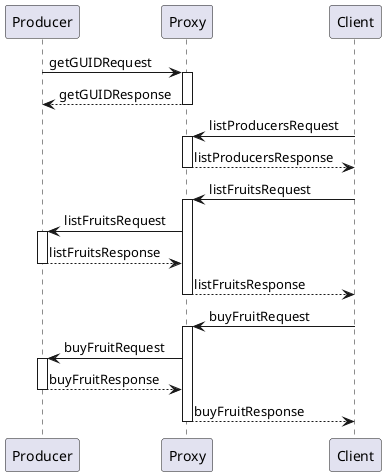 @startuml


Producer -> Proxy: getGUIDRequest
activate Proxy
Proxy--> Producer: getGUIDResponse
deactivate Proxy

Client -> Proxy: listProducersRequest
activate Proxy
Proxy --> Client : listProducersResponse
deactivate Proxy


Client -> Proxy: listFruitsRequest
activate Proxy

Proxy-> Producer : listFruitsRequest
activate Producer
Proxy <-- Producer : listFruitsResponse
deactivate Producer

Proxy --> Client : listFruitsResponse
deactivate Proxy


Client -> Proxy: buyFruitRequest
activate Proxy

Proxy-> Producer : buyFruitRequest
activate Producer
Proxy <-- Producer : buyFruitResponse
deactivate Producer

Proxy --> Client : buyFruitResponse
deactivate Proxy


@enduml
